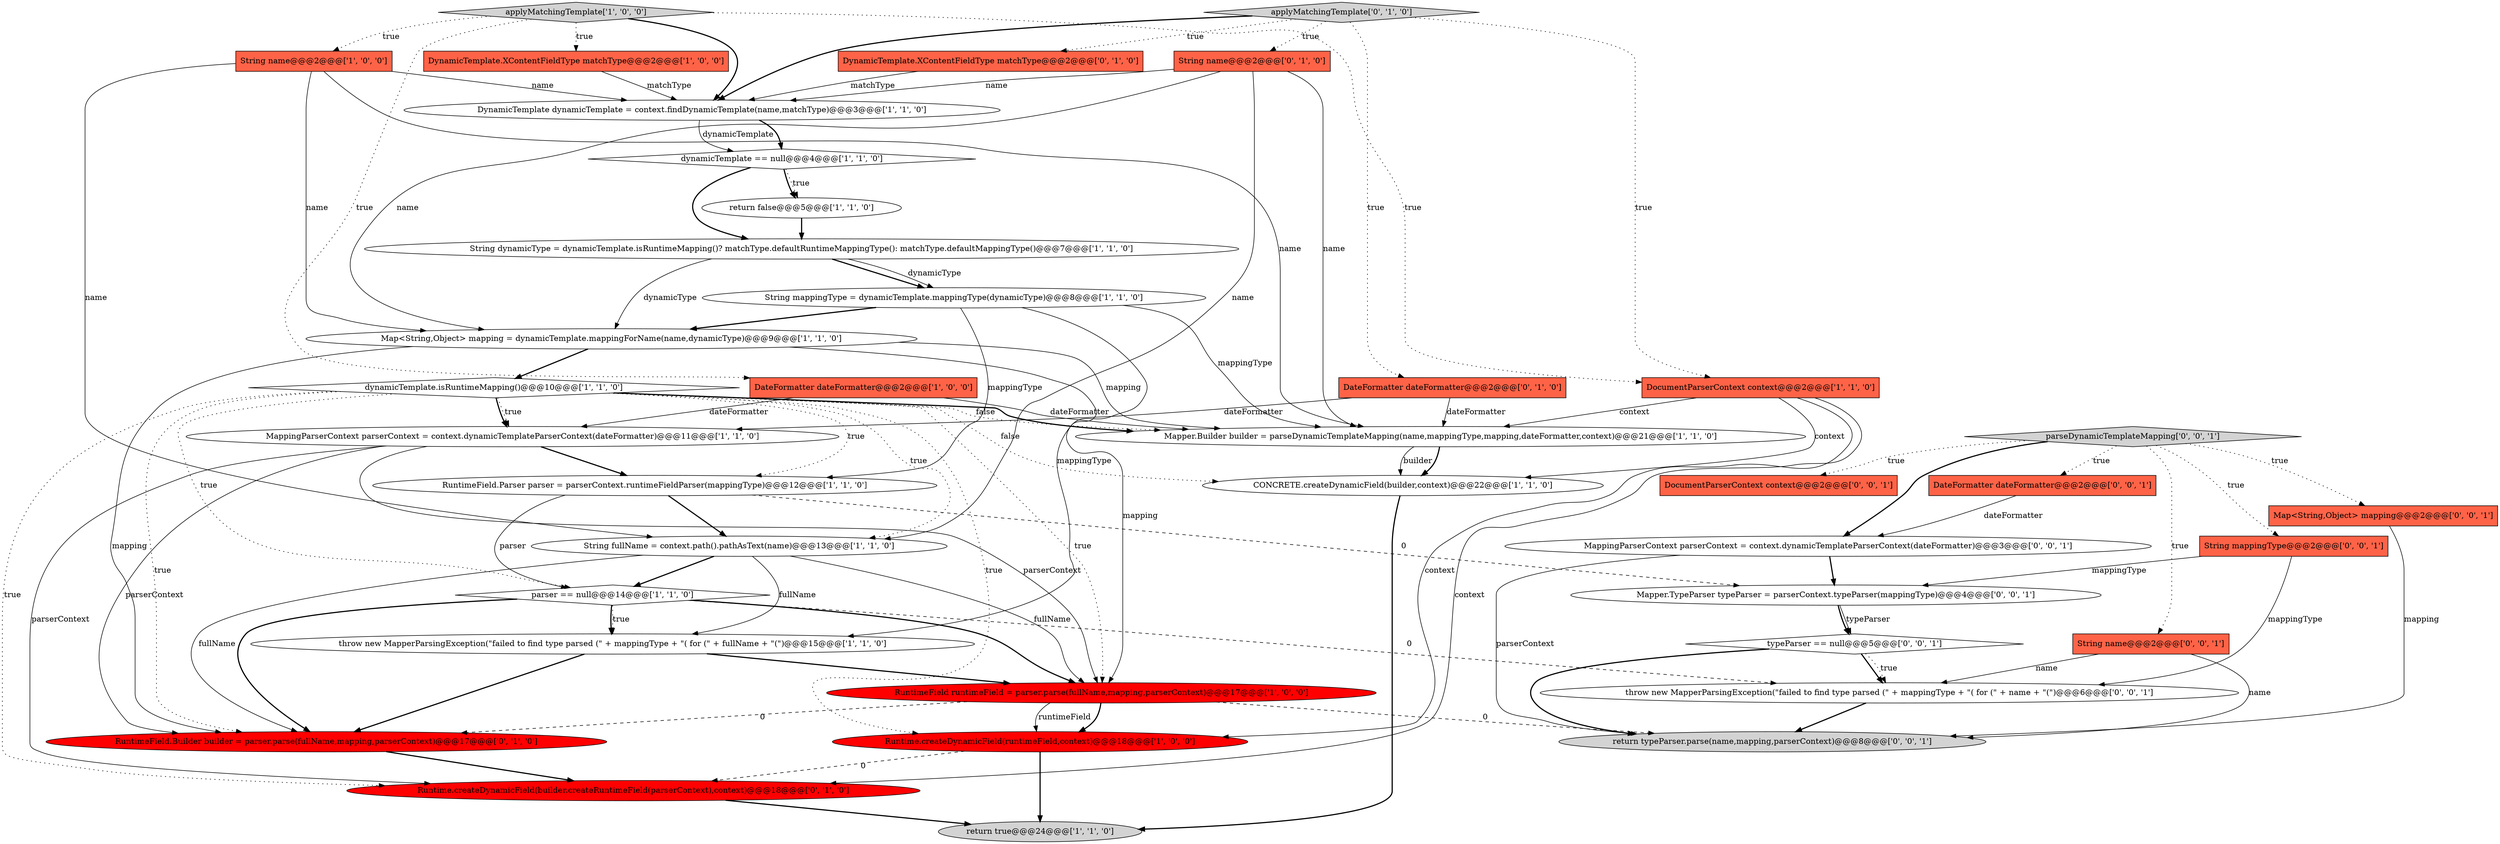 digraph {
18 [style = filled, label = "DynamicTemplate dynamicTemplate = context.findDynamicTemplate(name,matchType)@@@3@@@['1', '1', '0']", fillcolor = white, shape = ellipse image = "AAA0AAABBB1BBB"];
10 [style = filled, label = "Runtime.createDynamicField(runtimeField,context)@@@18@@@['1', '0', '0']", fillcolor = red, shape = ellipse image = "AAA1AAABBB1BBB"];
36 [style = filled, label = "return typeParser.parse(name,mapping,parserContext)@@@8@@@['0', '0', '1']", fillcolor = lightgray, shape = ellipse image = "AAA0AAABBB3BBB"];
14 [style = filled, label = "String name@@@2@@@['1', '0', '0']", fillcolor = tomato, shape = box image = "AAA0AAABBB1BBB"];
11 [style = filled, label = "String mappingType = dynamicTemplate.mappingType(dynamicType)@@@8@@@['1', '1', '0']", fillcolor = white, shape = ellipse image = "AAA0AAABBB1BBB"];
30 [style = filled, label = "parseDynamicTemplateMapping['0', '0', '1']", fillcolor = lightgray, shape = diamond image = "AAA0AAABBB3BBB"];
22 [style = filled, label = "RuntimeField.Builder builder = parser.parse(fullName,mapping,parserContext)@@@17@@@['0', '1', '0']", fillcolor = red, shape = ellipse image = "AAA1AAABBB2BBB"];
26 [style = filled, label = "DynamicTemplate.XContentFieldType matchType@@@2@@@['0', '1', '0']", fillcolor = tomato, shape = box image = "AAA0AAABBB2BBB"];
24 [style = filled, label = "DateFormatter dateFormatter@@@2@@@['0', '1', '0']", fillcolor = tomato, shape = box image = "AAA0AAABBB2BBB"];
13 [style = filled, label = "CONCRETE.createDynamicField(builder,context)@@@22@@@['1', '1', '0']", fillcolor = white, shape = ellipse image = "AAA0AAABBB1BBB"];
28 [style = filled, label = "DateFormatter dateFormatter@@@2@@@['0', '0', '1']", fillcolor = tomato, shape = box image = "AAA0AAABBB3BBB"];
16 [style = filled, label = "return false@@@5@@@['1', '1', '0']", fillcolor = white, shape = ellipse image = "AAA0AAABBB1BBB"];
29 [style = filled, label = "Mapper.TypeParser typeParser = parserContext.typeParser(mappingType)@@@4@@@['0', '0', '1']", fillcolor = white, shape = ellipse image = "AAA0AAABBB3BBB"];
23 [style = filled, label = "String name@@@2@@@['0', '1', '0']", fillcolor = tomato, shape = box image = "AAA0AAABBB2BBB"];
37 [style = filled, label = "String name@@@2@@@['0', '0', '1']", fillcolor = tomato, shape = box image = "AAA0AAABBB3BBB"];
38 [style = filled, label = "Map<String,Object> mapping@@@2@@@['0', '0', '1']", fillcolor = tomato, shape = box image = "AAA0AAABBB3BBB"];
17 [style = filled, label = "String fullName = context.path().pathAsText(name)@@@13@@@['1', '1', '0']", fillcolor = white, shape = ellipse image = "AAA0AAABBB1BBB"];
35 [style = filled, label = "String mappingType@@@2@@@['0', '0', '1']", fillcolor = tomato, shape = box image = "AAA0AAABBB3BBB"];
12 [style = filled, label = "dynamicTemplate == null@@@4@@@['1', '1', '0']", fillcolor = white, shape = diamond image = "AAA0AAABBB1BBB"];
32 [style = filled, label = "typeParser == null@@@5@@@['0', '0', '1']", fillcolor = white, shape = diamond image = "AAA0AAABBB3BBB"];
19 [style = filled, label = "String dynamicType = dynamicTemplate.isRuntimeMapping()? matchType.defaultRuntimeMappingType(): matchType.defaultMappingType()@@@7@@@['1', '1', '0']", fillcolor = white, shape = ellipse image = "AAA0AAABBB1BBB"];
5 [style = filled, label = "Mapper.Builder builder = parseDynamicTemplateMapping(name,mappingType,mapping,dateFormatter,context)@@@21@@@['1', '1', '0']", fillcolor = white, shape = ellipse image = "AAA0AAABBB1BBB"];
0 [style = filled, label = "throw new MapperParsingException(\"failed to find type parsed (\" + mappingType + \"( for (\" + fullName + \"(\")@@@15@@@['1', '1', '0']", fillcolor = white, shape = ellipse image = "AAA0AAABBB1BBB"];
20 [style = filled, label = "DocumentParserContext context@@@2@@@['1', '1', '0']", fillcolor = tomato, shape = box image = "AAA0AAABBB1BBB"];
25 [style = filled, label = "Runtime.createDynamicField(builder.createRuntimeField(parserContext),context)@@@18@@@['0', '1', '0']", fillcolor = red, shape = ellipse image = "AAA1AAABBB2BBB"];
27 [style = filled, label = "applyMatchingTemplate['0', '1', '0']", fillcolor = lightgray, shape = diamond image = "AAA0AAABBB2BBB"];
2 [style = filled, label = "RuntimeField runtimeField = parser.parse(fullName,mapping,parserContext)@@@17@@@['1', '0', '0']", fillcolor = red, shape = ellipse image = "AAA1AAABBB1BBB"];
34 [style = filled, label = "DocumentParserContext context@@@2@@@['0', '0', '1']", fillcolor = tomato, shape = box image = "AAA0AAABBB3BBB"];
4 [style = filled, label = "dynamicTemplate.isRuntimeMapping()@@@10@@@['1', '1', '0']", fillcolor = white, shape = diamond image = "AAA0AAABBB1BBB"];
7 [style = filled, label = "DynamicTemplate.XContentFieldType matchType@@@2@@@['1', '0', '0']", fillcolor = tomato, shape = box image = "AAA0AAABBB1BBB"];
1 [style = filled, label = "applyMatchingTemplate['1', '0', '0']", fillcolor = lightgray, shape = diamond image = "AAA0AAABBB1BBB"];
33 [style = filled, label = "throw new MapperParsingException(\"failed to find type parsed (\" + mappingType + \"( for (\" + name + \"(\")@@@6@@@['0', '0', '1']", fillcolor = white, shape = ellipse image = "AAA0AAABBB3BBB"];
9 [style = filled, label = "MappingParserContext parserContext = context.dynamicTemplateParserContext(dateFormatter)@@@11@@@['1', '1', '0']", fillcolor = white, shape = ellipse image = "AAA0AAABBB1BBB"];
15 [style = filled, label = "DateFormatter dateFormatter@@@2@@@['1', '0', '0']", fillcolor = tomato, shape = box image = "AAA0AAABBB1BBB"];
8 [style = filled, label = "Map<String,Object> mapping = dynamicTemplate.mappingForName(name,dynamicType)@@@9@@@['1', '1', '0']", fillcolor = white, shape = ellipse image = "AAA0AAABBB1BBB"];
21 [style = filled, label = "return true@@@24@@@['1', '1', '0']", fillcolor = lightgray, shape = ellipse image = "AAA0AAABBB1BBB"];
6 [style = filled, label = "RuntimeField.Parser parser = parserContext.runtimeFieldParser(mappingType)@@@12@@@['1', '1', '0']", fillcolor = white, shape = ellipse image = "AAA0AAABBB1BBB"];
31 [style = filled, label = "MappingParserContext parserContext = context.dynamicTemplateParserContext(dateFormatter)@@@3@@@['0', '0', '1']", fillcolor = white, shape = ellipse image = "AAA0AAABBB3BBB"];
3 [style = filled, label = "parser == null@@@14@@@['1', '1', '0']", fillcolor = white, shape = diamond image = "AAA0AAABBB1BBB"];
9->2 [style = solid, label="parserContext"];
18->12 [style = solid, label="dynamicTemplate"];
11->6 [style = solid, label="mappingType"];
15->5 [style = solid, label="dateFormatter"];
4->5 [style = dotted, label="false"];
27->23 [style = dotted, label="true"];
37->33 [style = solid, label="name"];
19->11 [style = bold, label=""];
17->0 [style = solid, label="fullName"];
9->6 [style = bold, label=""];
8->2 [style = solid, label="mapping"];
9->25 [style = solid, label="parserContext"];
2->36 [style = dashed, label="0"];
31->36 [style = solid, label="parserContext"];
3->0 [style = dotted, label="true"];
8->4 [style = bold, label=""];
20->10 [style = solid, label="context"];
4->17 [style = dotted, label="true"];
2->22 [style = dashed, label="0"];
25->21 [style = bold, label=""];
19->8 [style = solid, label="dynamicType"];
22->25 [style = bold, label=""];
3->33 [style = dashed, label="0"];
7->18 [style = solid, label="matchType"];
17->22 [style = solid, label="fullName"];
11->0 [style = solid, label="mappingType"];
18->12 [style = bold, label=""];
31->29 [style = bold, label=""];
10->21 [style = bold, label=""];
27->24 [style = dotted, label="true"];
35->33 [style = solid, label="mappingType"];
16->19 [style = bold, label=""];
4->13 [style = dotted, label="false"];
3->0 [style = bold, label=""];
20->13 [style = solid, label="context"];
35->29 [style = solid, label="mappingType"];
3->2 [style = bold, label=""];
4->22 [style = dotted, label="true"];
24->5 [style = solid, label="dateFormatter"];
27->20 [style = dotted, label="true"];
1->15 [style = dotted, label="true"];
14->5 [style = solid, label="name"];
29->32 [style = bold, label=""];
33->36 [style = bold, label=""];
32->36 [style = bold, label=""];
11->8 [style = bold, label=""];
30->28 [style = dotted, label="true"];
15->9 [style = solid, label="dateFormatter"];
11->5 [style = solid, label="mappingType"];
4->2 [style = dotted, label="true"];
19->11 [style = solid, label="dynamicType"];
4->9 [style = bold, label=""];
6->17 [style = bold, label=""];
27->18 [style = bold, label=""];
24->9 [style = solid, label="dateFormatter"];
4->10 [style = dotted, label="true"];
23->8 [style = solid, label="name"];
14->17 [style = solid, label="name"];
2->10 [style = bold, label=""];
30->34 [style = dotted, label="true"];
23->18 [style = solid, label="name"];
14->18 [style = solid, label="name"];
32->33 [style = bold, label=""];
32->33 [style = dotted, label="true"];
17->2 [style = solid, label="fullName"];
20->5 [style = solid, label="context"];
5->13 [style = solid, label="builder"];
9->22 [style = solid, label="parserContext"];
4->3 [style = dotted, label="true"];
30->31 [style = bold, label=""];
5->13 [style = bold, label=""];
17->3 [style = bold, label=""];
30->37 [style = dotted, label="true"];
30->38 [style = dotted, label="true"];
4->5 [style = bold, label=""];
1->20 [style = dotted, label="true"];
10->25 [style = dashed, label="0"];
2->10 [style = solid, label="runtimeField"];
23->17 [style = solid, label="name"];
4->6 [style = dotted, label="true"];
8->5 [style = solid, label="mapping"];
23->5 [style = solid, label="name"];
27->26 [style = dotted, label="true"];
6->3 [style = solid, label="parser"];
0->2 [style = bold, label=""];
14->8 [style = solid, label="name"];
1->18 [style = bold, label=""];
38->36 [style = solid, label="mapping"];
12->16 [style = bold, label=""];
1->14 [style = dotted, label="true"];
4->25 [style = dotted, label="true"];
3->22 [style = bold, label=""];
1->7 [style = dotted, label="true"];
8->22 [style = solid, label="mapping"];
6->29 [style = dashed, label="0"];
26->18 [style = solid, label="matchType"];
12->16 [style = dotted, label="true"];
30->35 [style = dotted, label="true"];
29->32 [style = solid, label="typeParser"];
0->22 [style = bold, label=""];
28->31 [style = solid, label="dateFormatter"];
4->9 [style = dotted, label="true"];
12->19 [style = bold, label=""];
13->21 [style = bold, label=""];
37->36 [style = solid, label="name"];
20->25 [style = solid, label="context"];
}
